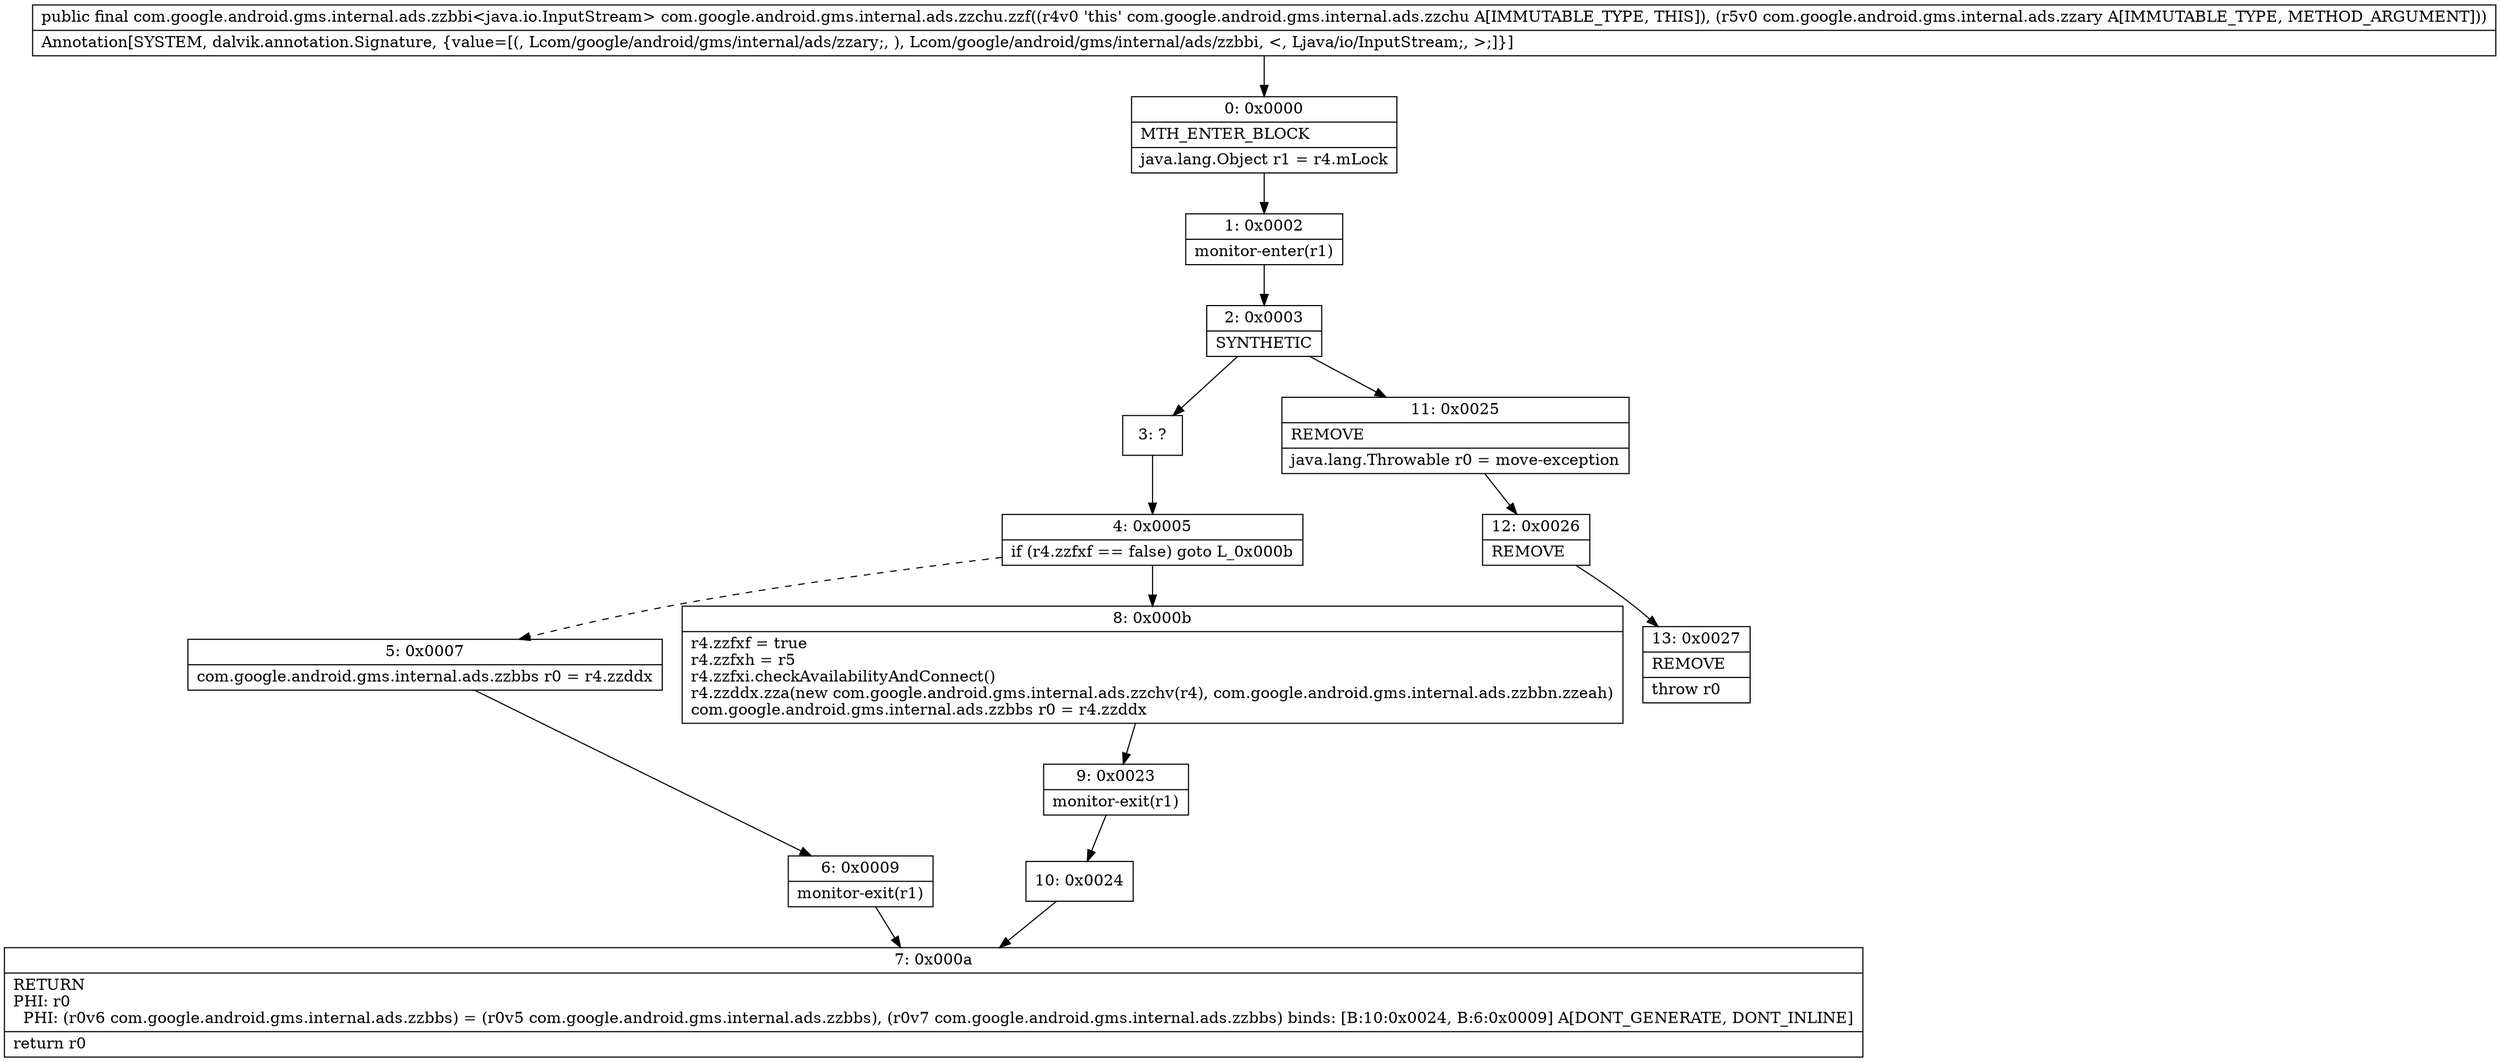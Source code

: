digraph "CFG forcom.google.android.gms.internal.ads.zzchu.zzf(Lcom\/google\/android\/gms\/internal\/ads\/zzary;)Lcom\/google\/android\/gms\/internal\/ads\/zzbbi;" {
Node_0 [shape=record,label="{0\:\ 0x0000|MTH_ENTER_BLOCK\l|java.lang.Object r1 = r4.mLock\l}"];
Node_1 [shape=record,label="{1\:\ 0x0002|monitor\-enter(r1)\l}"];
Node_2 [shape=record,label="{2\:\ 0x0003|SYNTHETIC\l}"];
Node_3 [shape=record,label="{3\:\ ?}"];
Node_4 [shape=record,label="{4\:\ 0x0005|if (r4.zzfxf == false) goto L_0x000b\l}"];
Node_5 [shape=record,label="{5\:\ 0x0007|com.google.android.gms.internal.ads.zzbbs r0 = r4.zzddx\l}"];
Node_6 [shape=record,label="{6\:\ 0x0009|monitor\-exit(r1)\l}"];
Node_7 [shape=record,label="{7\:\ 0x000a|RETURN\lPHI: r0 \l  PHI: (r0v6 com.google.android.gms.internal.ads.zzbbs) = (r0v5 com.google.android.gms.internal.ads.zzbbs), (r0v7 com.google.android.gms.internal.ads.zzbbs) binds: [B:10:0x0024, B:6:0x0009] A[DONT_GENERATE, DONT_INLINE]\l|return r0\l}"];
Node_8 [shape=record,label="{8\:\ 0x000b|r4.zzfxf = true\lr4.zzfxh = r5\lr4.zzfxi.checkAvailabilityAndConnect()\lr4.zzddx.zza(new com.google.android.gms.internal.ads.zzchv(r4), com.google.android.gms.internal.ads.zzbbn.zzeah)\lcom.google.android.gms.internal.ads.zzbbs r0 = r4.zzddx\l}"];
Node_9 [shape=record,label="{9\:\ 0x0023|monitor\-exit(r1)\l}"];
Node_10 [shape=record,label="{10\:\ 0x0024}"];
Node_11 [shape=record,label="{11\:\ 0x0025|REMOVE\l|java.lang.Throwable r0 = move\-exception\l}"];
Node_12 [shape=record,label="{12\:\ 0x0026|REMOVE\l}"];
Node_13 [shape=record,label="{13\:\ 0x0027|REMOVE\l|throw r0\l}"];
MethodNode[shape=record,label="{public final com.google.android.gms.internal.ads.zzbbi\<java.io.InputStream\> com.google.android.gms.internal.ads.zzchu.zzf((r4v0 'this' com.google.android.gms.internal.ads.zzchu A[IMMUTABLE_TYPE, THIS]), (r5v0 com.google.android.gms.internal.ads.zzary A[IMMUTABLE_TYPE, METHOD_ARGUMENT]))  | Annotation[SYSTEM, dalvik.annotation.Signature, \{value=[(, Lcom\/google\/android\/gms\/internal\/ads\/zzary;, ), Lcom\/google\/android\/gms\/internal\/ads\/zzbbi, \<, Ljava\/io\/InputStream;, \>;]\}]\l}"];
MethodNode -> Node_0;
Node_0 -> Node_1;
Node_1 -> Node_2;
Node_2 -> Node_3;
Node_2 -> Node_11;
Node_3 -> Node_4;
Node_4 -> Node_5[style=dashed];
Node_4 -> Node_8;
Node_5 -> Node_6;
Node_6 -> Node_7;
Node_8 -> Node_9;
Node_9 -> Node_10;
Node_10 -> Node_7;
Node_11 -> Node_12;
Node_12 -> Node_13;
}

